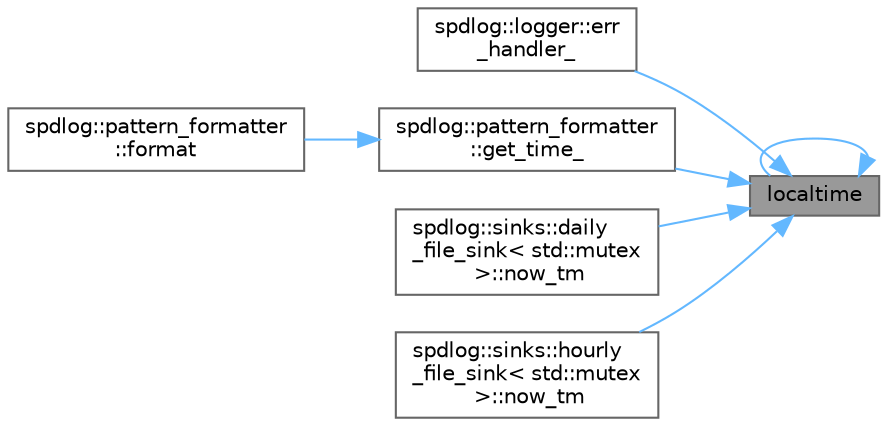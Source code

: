 digraph "localtime"
{
 // LATEX_PDF_SIZE
  bgcolor="transparent";
  edge [fontname=Helvetica,fontsize=10,labelfontname=Helvetica,labelfontsize=10];
  node [fontname=Helvetica,fontsize=10,shape=box,height=0.2,width=0.4];
  rankdir="RL";
  Node1 [id="Node000001",label="localtime",height=0.2,width=0.4,color="gray40", fillcolor="grey60", style="filled", fontcolor="black",tooltip=" "];
  Node1 -> Node2 [id="edge1_Node000001_Node000002",dir="back",color="steelblue1",style="solid",tooltip=" "];
  Node2 [id="Node000002",label="spdlog::logger::err\l_handler_",height=0.2,width=0.4,color="grey40", fillcolor="white", style="filled",URL="$classspdlog_1_1logger.html#a8ca910d1b6a970ac4da9a28464bb5089",tooltip=" "];
  Node1 -> Node3 [id="edge2_Node000001_Node000003",dir="back",color="steelblue1",style="solid",tooltip=" "];
  Node3 [id="Node000003",label="spdlog::pattern_formatter\l::get_time_",height=0.2,width=0.4,color="grey40", fillcolor="white", style="filled",URL="$classspdlog_1_1pattern__formatter.html#a1e6f9117c476958ad9ffa2ad816db6fa",tooltip=" "];
  Node3 -> Node4 [id="edge3_Node000003_Node000004",dir="back",color="steelblue1",style="solid",tooltip=" "];
  Node4 [id="Node000004",label="spdlog::pattern_formatter\l::format",height=0.2,width=0.4,color="grey40", fillcolor="white", style="filled",URL="$classspdlog_1_1pattern__formatter.html#a196bb20b577f827b5b9b0fa39139295e",tooltip=" "];
  Node1 -> Node1 [id="edge4_Node000001_Node000001",dir="back",color="steelblue1",style="solid",tooltip=" "];
  Node1 -> Node5 [id="edge5_Node000001_Node000005",dir="back",color="steelblue1",style="solid",tooltip=" "];
  Node5 [id="Node000005",label="spdlog::sinks::daily\l_file_sink\< std::mutex\l \>::now_tm",height=0.2,width=0.4,color="grey40", fillcolor="white", style="filled",URL="$classspdlog_1_1sinks_1_1daily__file__sink.html#a9f55768d41e192aaa5a02e43a398489b",tooltip=" "];
  Node1 -> Node6 [id="edge6_Node000001_Node000006",dir="back",color="steelblue1",style="solid",tooltip=" "];
  Node6 [id="Node000006",label="spdlog::sinks::hourly\l_file_sink\< std::mutex\l \>::now_tm",height=0.2,width=0.4,color="grey40", fillcolor="white", style="filled",URL="$classspdlog_1_1sinks_1_1hourly__file__sink.html#a9f55768d41e192aaa5a02e43a398489b",tooltip=" "];
}

